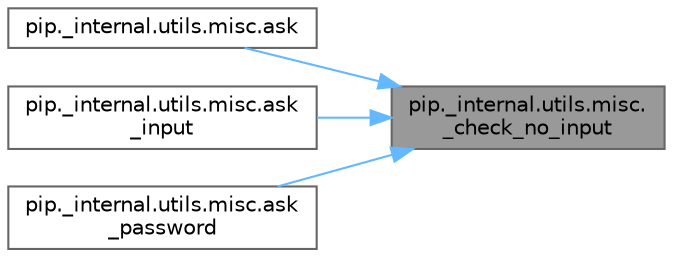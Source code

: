 digraph "pip._internal.utils.misc._check_no_input"
{
 // LATEX_PDF_SIZE
  bgcolor="transparent";
  edge [fontname=Helvetica,fontsize=10,labelfontname=Helvetica,labelfontsize=10];
  node [fontname=Helvetica,fontsize=10,shape=box,height=0.2,width=0.4];
  rankdir="RL";
  Node1 [id="Node000001",label="pip._internal.utils.misc.\l_check_no_input",height=0.2,width=0.4,color="gray40", fillcolor="grey60", style="filled", fontcolor="black",tooltip=" "];
  Node1 -> Node2 [id="edge1_Node000001_Node000002",dir="back",color="steelblue1",style="solid",tooltip=" "];
  Node2 [id="Node000002",label="pip._internal.utils.misc.ask",height=0.2,width=0.4,color="grey40", fillcolor="white", style="filled",URL="$namespacepip_1_1__internal_1_1utils_1_1misc.html#a23da99d107abfa3b658079db96a1de6c",tooltip=" "];
  Node1 -> Node3 [id="edge2_Node000001_Node000003",dir="back",color="steelblue1",style="solid",tooltip=" "];
  Node3 [id="Node000003",label="pip._internal.utils.misc.ask\l_input",height=0.2,width=0.4,color="grey40", fillcolor="white", style="filled",URL="$namespacepip_1_1__internal_1_1utils_1_1misc.html#a11215b200a2372ff3343ced0cff951c2",tooltip=" "];
  Node1 -> Node4 [id="edge3_Node000001_Node000004",dir="back",color="steelblue1",style="solid",tooltip=" "];
  Node4 [id="Node000004",label="pip._internal.utils.misc.ask\l_password",height=0.2,width=0.4,color="grey40", fillcolor="white", style="filled",URL="$namespacepip_1_1__internal_1_1utils_1_1misc.html#a05afdadb69f12b6c1e2ee07d46bba142",tooltip=" "];
}
